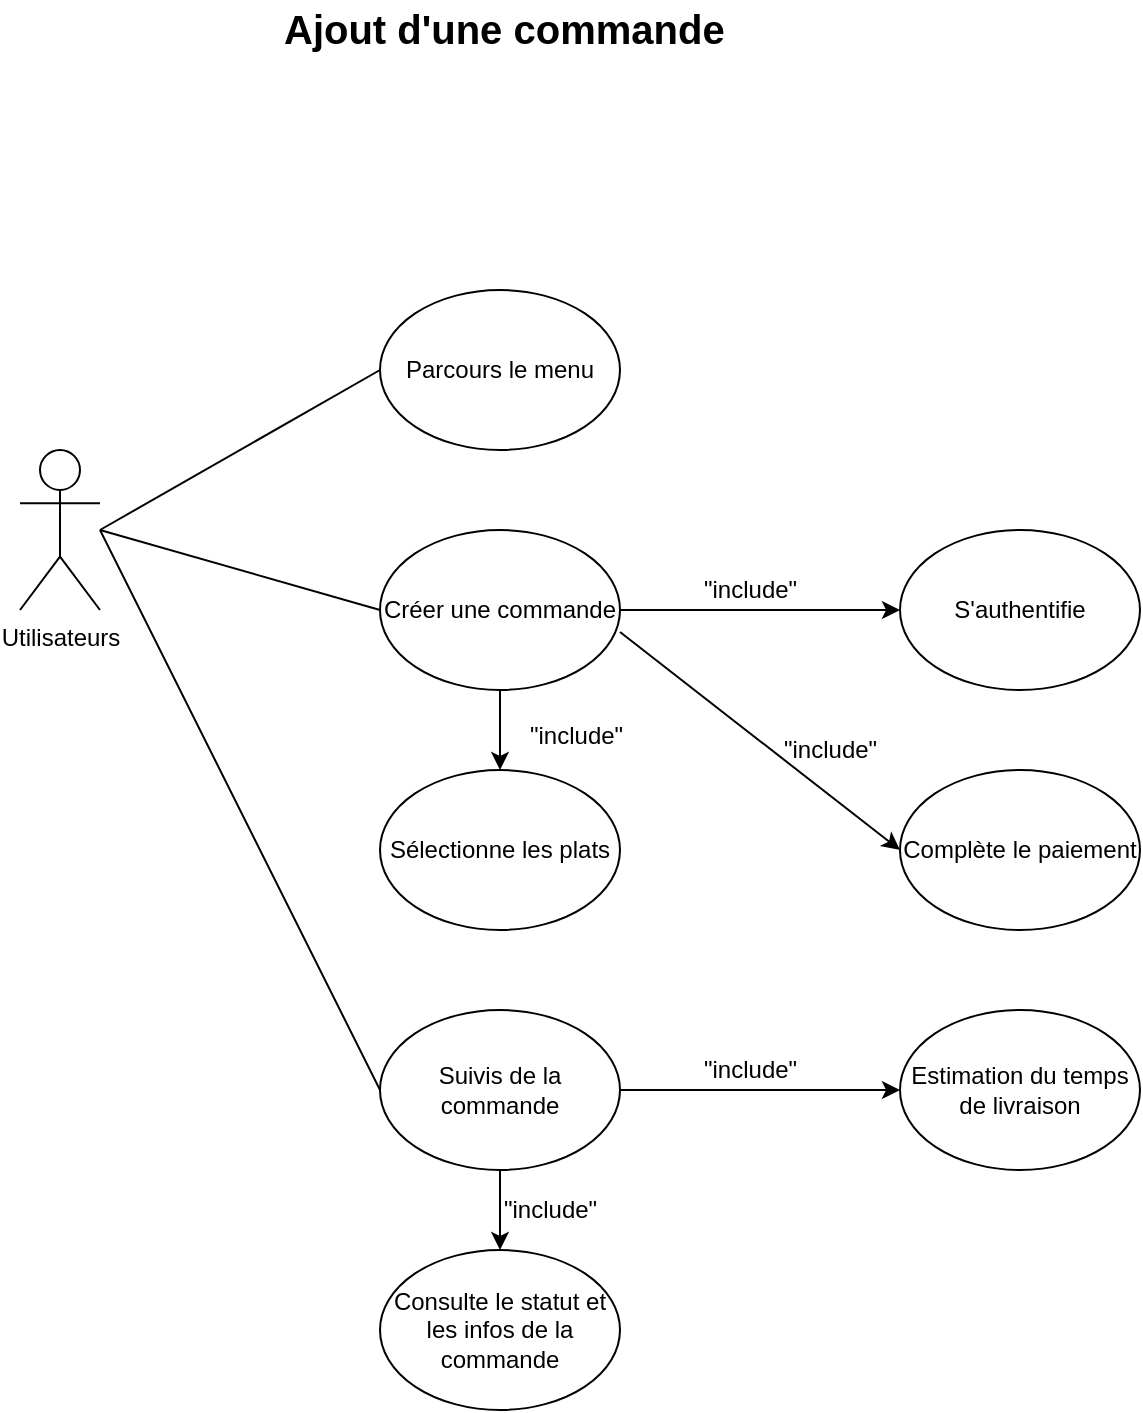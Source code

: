 <mxfile version="10.8.9" type="google"><diagram id="xcusUYP7WG8XFJmRLIRL" name="Page-1"><mxGraphModel dx="1394" dy="803" grid="1" gridSize="10" guides="1" tooltips="1" connect="1" arrows="1" fold="1" page="1" pageScale="1" pageWidth="827" pageHeight="1169" math="0" shadow="0"><root><mxCell id="0"/><mxCell id="1" parent="0"/><mxCell id="WgK372boJkgdIaf5yvsm-1" value="Utilisateurs" style="shape=umlActor;verticalLabelPosition=bottom;labelBackgroundColor=#ffffff;verticalAlign=top;html=1;outlineConnect=0;" parent="1" vertex="1"><mxGeometry x="160" y="280" width="40" height="80" as="geometry"/></mxCell><mxCell id="WgK372boJkgdIaf5yvsm-3" value="Parcours le menu" style="ellipse;whiteSpace=wrap;html=1;" parent="1" vertex="1"><mxGeometry x="340" y="200" width="120" height="80" as="geometry"/></mxCell><mxCell id="WgK372boJkgdIaf5yvsm-4" value="&lt;span style=&quot;font-size: 20px&quot;&gt;&lt;b&gt;Ajout d'une commande&lt;/b&gt;&lt;/span&gt;" style="text;html=1;resizable=0;points=[];autosize=1;align=left;verticalAlign=top;spacingTop=-4;" parent="1" vertex="1"><mxGeometry x="290" y="55" width="240" height="20" as="geometry"/></mxCell><mxCell id="NF5t9gxWFza6iCd-iesF-5" style="edgeStyle=orthogonalEdgeStyle;rounded=0;orthogonalLoop=1;jettySize=auto;html=1;entryX=0.5;entryY=0;entryDx=0;entryDy=0;" parent="1" source="WgK372boJkgdIaf5yvsm-5" target="WgK372boJkgdIaf5yvsm-6" edge="1"><mxGeometry relative="1" as="geometry"/></mxCell><mxCell id="NF5t9gxWFza6iCd-iesF-13" style="edgeStyle=orthogonalEdgeStyle;rounded=0;orthogonalLoop=1;jettySize=auto;html=1;entryX=0;entryY=0.5;entryDx=0;entryDy=0;" parent="1" source="WgK372boJkgdIaf5yvsm-5" target="NF5t9gxWFza6iCd-iesF-10" edge="1"><mxGeometry relative="1" as="geometry"/></mxCell><mxCell id="WgK372boJkgdIaf5yvsm-5" value="Créer une commande" style="ellipse;whiteSpace=wrap;html=1;" parent="1" vertex="1"><mxGeometry x="340" y="320" width="120" height="80" as="geometry"/></mxCell><mxCell id="WgK372boJkgdIaf5yvsm-6" value="Sélectionne les plats" style="ellipse;whiteSpace=wrap;html=1;" parent="1" vertex="1"><mxGeometry x="340" y="440" width="120" height="80" as="geometry"/></mxCell><mxCell id="WgK372boJkgdIaf5yvsm-10" value="" style="endArrow=none;html=1;entryX=0;entryY=0.5;entryDx=0;entryDy=0;" parent="1" target="WgK372boJkgdIaf5yvsm-5" edge="1"><mxGeometry width="50" height="50" relative="1" as="geometry"><mxPoint x="200" y="320" as="sourcePoint"/><mxPoint x="300" y="140" as="targetPoint"/></mxGeometry></mxCell><mxCell id="WgK372boJkgdIaf5yvsm-12" value="" style="endArrow=none;html=1;entryX=0;entryY=0.5;entryDx=0;entryDy=0;" parent="1" target="WgK372boJkgdIaf5yvsm-3" edge="1"><mxGeometry width="50" height="50" relative="1" as="geometry"><mxPoint x="200" y="320" as="sourcePoint"/><mxPoint x="330" y="120" as="targetPoint"/></mxGeometry></mxCell><mxCell id="NF5t9gxWFza6iCd-iesF-6" value="&quot;include&quot;" style="text;html=1;resizable=0;points=[];autosize=1;align=left;verticalAlign=top;spacingTop=-4;" parent="1" vertex="1"><mxGeometry x="413" y="413" width="60" height="20" as="geometry"/></mxCell><mxCell id="NF5t9gxWFza6iCd-iesF-7" value="Complète le paiement" style="ellipse;whiteSpace=wrap;html=1;" parent="1" vertex="1"><mxGeometry x="600" y="440" width="120" height="80" as="geometry"/></mxCell><mxCell id="NF5t9gxWFza6iCd-iesF-9" value="&quot;include&quot;" style="text;html=1;resizable=0;points=[];autosize=1;align=left;verticalAlign=top;spacingTop=-4;" parent="1" vertex="1"><mxGeometry x="540" y="420" width="60" height="20" as="geometry"/></mxCell><mxCell id="NF5t9gxWFza6iCd-iesF-10" value="S'authentifie" style="ellipse;whiteSpace=wrap;html=1;" parent="1" vertex="1"><mxGeometry x="600" y="320" width="120" height="80" as="geometry"/></mxCell><mxCell id="NF5t9gxWFza6iCd-iesF-11" value="" style="endArrow=classic;html=1;exitX=1;exitY=0.638;exitDx=0;exitDy=0;exitPerimeter=0;entryX=0;entryY=0.5;entryDx=0;entryDy=0;" parent="1" source="WgK372boJkgdIaf5yvsm-5" target="NF5t9gxWFza6iCd-iesF-7" edge="1"><mxGeometry width="50" height="50" relative="1" as="geometry"><mxPoint x="480" y="433" as="sourcePoint"/><mxPoint x="530" y="383" as="targetPoint"/></mxGeometry></mxCell><mxCell id="NF5t9gxWFza6iCd-iesF-14" value="&quot;include&quot;" style="text;html=1;resizable=0;points=[];autosize=1;align=left;verticalAlign=top;spacingTop=-4;" parent="1" vertex="1"><mxGeometry x="500" y="340" width="60" height="20" as="geometry"/></mxCell><mxCell id="NF5t9gxWFza6iCd-iesF-18" style="edgeStyle=orthogonalEdgeStyle;rounded=0;orthogonalLoop=1;jettySize=auto;html=1;" parent="1" source="NF5t9gxWFza6iCd-iesF-15" target="NF5t9gxWFza6iCd-iesF-17" edge="1"><mxGeometry relative="1" as="geometry"/></mxCell><mxCell id="NF5t9gxWFza6iCd-iesF-21" style="edgeStyle=orthogonalEdgeStyle;rounded=0;orthogonalLoop=1;jettySize=auto;html=1;entryX=0;entryY=0.5;entryDx=0;entryDy=0;" parent="1" source="NF5t9gxWFza6iCd-iesF-15" target="NF5t9gxWFza6iCd-iesF-20" edge="1"><mxGeometry relative="1" as="geometry"/></mxCell><mxCell id="NF5t9gxWFza6iCd-iesF-15" value="Suivis de la commande" style="ellipse;whiteSpace=wrap;html=1;" parent="1" vertex="1"><mxGeometry x="340" y="560" width="120" height="80" as="geometry"/></mxCell><mxCell id="NF5t9gxWFza6iCd-iesF-16" value="" style="endArrow=none;html=1;exitX=0;exitY=0.5;exitDx=0;exitDy=0;" parent="1" source="NF5t9gxWFza6iCd-iesF-15" edge="1"><mxGeometry width="50" height="50" relative="1" as="geometry"><mxPoint x="253" y="448" as="sourcePoint"/><mxPoint x="200" y="320" as="targetPoint"/></mxGeometry></mxCell><mxCell id="NF5t9gxWFza6iCd-iesF-17" value="Consulte le statut et les infos de la commande" style="ellipse;whiteSpace=wrap;html=1;" parent="1" vertex="1"><mxGeometry x="340" y="680" width="120" height="80" as="geometry"/></mxCell><mxCell id="NF5t9gxWFza6iCd-iesF-19" value="&quot;include&quot;" style="text;html=1;resizable=0;points=[];autosize=1;align=left;verticalAlign=top;spacingTop=-4;" parent="1" vertex="1"><mxGeometry x="400" y="650" width="60" height="20" as="geometry"/></mxCell><mxCell id="NF5t9gxWFza6iCd-iesF-20" value="Estimation du temps de livraison" style="ellipse;whiteSpace=wrap;html=1;" parent="1" vertex="1"><mxGeometry x="600" y="560" width="120" height="80" as="geometry"/></mxCell><mxCell id="NF5t9gxWFza6iCd-iesF-22" value="&quot;include&quot;" style="text;html=1;resizable=0;points=[];autosize=1;align=left;verticalAlign=top;spacingTop=-4;" parent="1" vertex="1"><mxGeometry x="500" y="580" width="60" height="20" as="geometry"/></mxCell></root></mxGraphModel></diagram></mxfile>